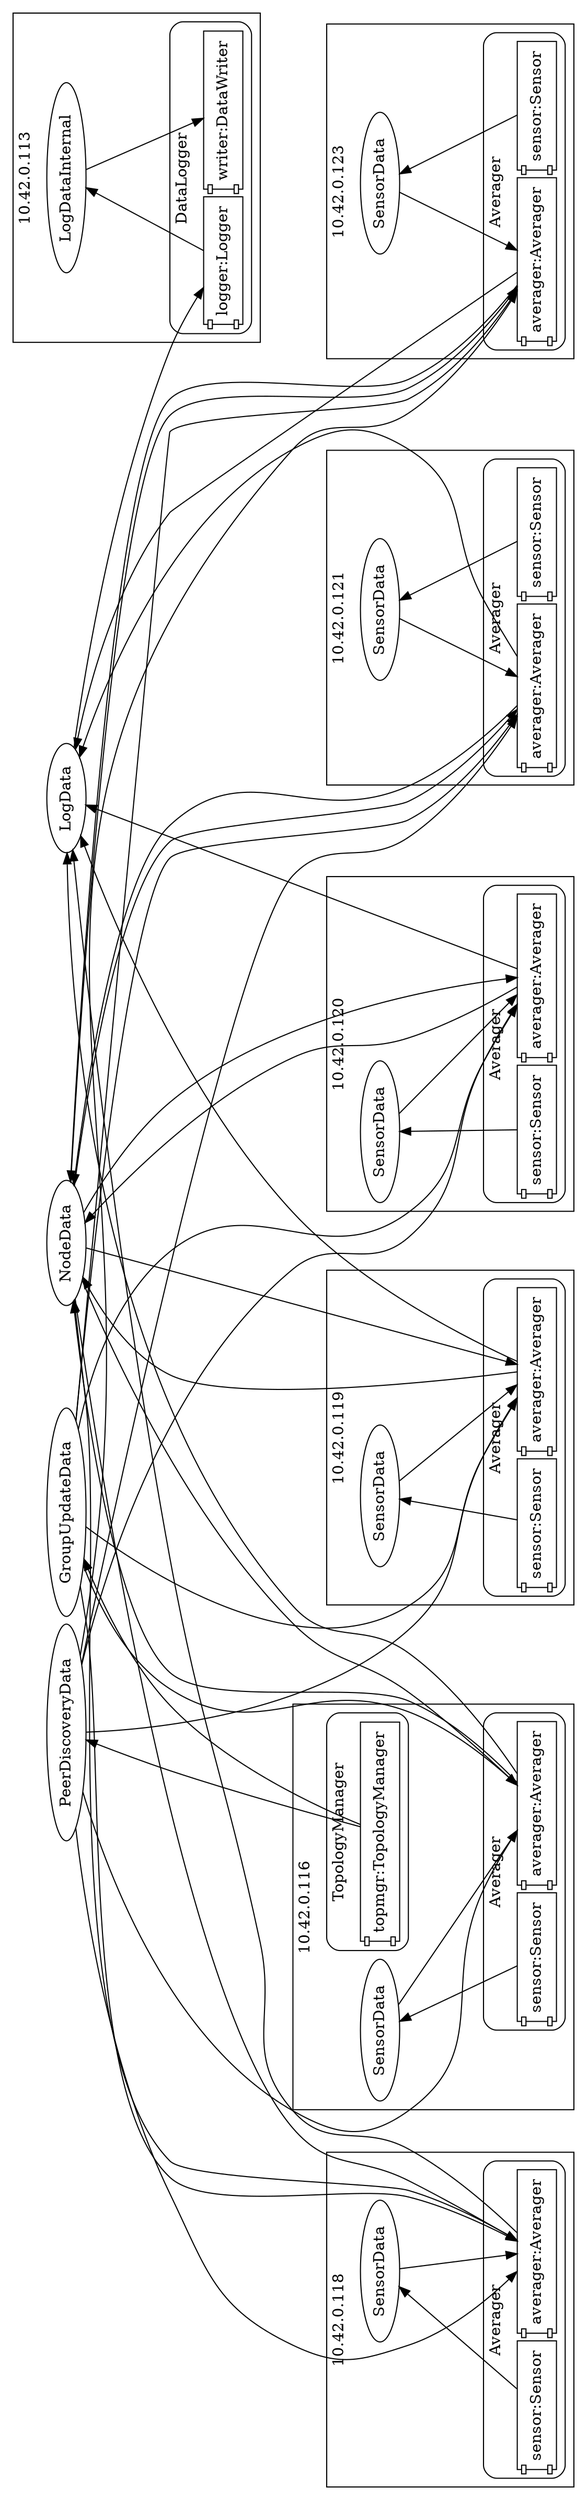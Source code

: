 digraph GroupTestApp {
rankdir=TB;
nodesep="0.1";
ranksep="1.5";
orientation=l;
subgraph msgs {
rank=min;
NodeData [shape=ellipse];
GroupUpdateData [shape=ellipse];
PeerDiscoveryData [shape=ellipse];
LogData [shape=ellipse];
}

sensor_Sensor_151 -> SensorData_152;
averager_Averager_153 -> NodeData;
averager_Averager_153 -> LogData;
SensorData_152 -> averager_Averager_153;
NodeData -> averager_Averager_153;
GroupUpdateData -> averager_Averager_153;
PeerDiscoveryData -> averager_Averager_153;
topmgr_TopologyManager_155 -> GroupUpdateData;
topmgr_TopologyManager_155 -> PeerDiscoveryData;
subgraph "cluster_10.42.0.116" {
label="10.42.0.116";
rankdir=BT;
rank=max;
subgraph Averager_msgs_150 {
rank=min;
SensorData_152 [label=SensorData, shape=ellipse];
}

subgraph cluster_Averager_149 {
label=Averager;
style=rounded;
sensor_Sensor_151 [label="sensor:Sensor", rank=max, shape=component];
averager_Averager_153 [label="averager:Averager", rank=max, shape=component];
}

subgraph cluster_TopologyManager_154 {
label=TopologyManager;
style=rounded;
topmgr_TopologyManager_155 [label="topmgr:TopologyManager", rank=max, shape=component];
}

}

sensor_Sensor_158 -> SensorData_159;
averager_Averager_160 -> NodeData;
averager_Averager_160 -> LogData;
SensorData_159 -> averager_Averager_160;
NodeData -> averager_Averager_160;
GroupUpdateData -> averager_Averager_160;
PeerDiscoveryData -> averager_Averager_160;
subgraph "cluster_10.42.0.118" {
label="10.42.0.118";
rankdir=BT;
rank=max;
subgraph Averager_msgs_157 {
rank=min;
SensorData_159 [label=SensorData, shape=ellipse];
}

subgraph cluster_Averager_156 {
label=Averager;
style=rounded;
sensor_Sensor_158 [label="sensor:Sensor", rank=max, shape=component];
averager_Averager_160 [label="averager:Averager", rank=max, shape=component];
}

}

sensor_Sensor_163 -> SensorData_164;
averager_Averager_165 -> NodeData;
averager_Averager_165 -> LogData;
SensorData_164 -> averager_Averager_165;
NodeData -> averager_Averager_165;
GroupUpdateData -> averager_Averager_165;
PeerDiscoveryData -> averager_Averager_165;
subgraph "cluster_10.42.0.119" {
label="10.42.0.119";
rankdir=BT;
rank=max;
subgraph Averager_msgs_162 {
rank=min;
SensorData_164 [label=SensorData, shape=ellipse];
}

subgraph cluster_Averager_161 {
label=Averager;
style=rounded;
sensor_Sensor_163 [label="sensor:Sensor", rank=max, shape=component];
averager_Averager_165 [label="averager:Averager", rank=max, shape=component];
}

}

sensor_Sensor_168 -> SensorData_169;
averager_Averager_170 -> NodeData;
averager_Averager_170 -> LogData;
SensorData_169 -> averager_Averager_170;
NodeData -> averager_Averager_170;
GroupUpdateData -> averager_Averager_170;
PeerDiscoveryData -> averager_Averager_170;
subgraph "cluster_10.42.0.120" {
label="10.42.0.120";
rankdir=BT;
rank=max;
subgraph Averager_msgs_167 {
rank=min;
SensorData_169 [label=SensorData, shape=ellipse];
}

subgraph cluster_Averager_166 {
label=Averager;
style=rounded;
sensor_Sensor_168 [label="sensor:Sensor", rank=max, shape=component];
averager_Averager_170 [label="averager:Averager", rank=max, shape=component];
}

}

sensor_Sensor_173 -> SensorData_174;
averager_Averager_175 -> NodeData;
averager_Averager_175 -> LogData;
SensorData_174 -> averager_Averager_175;
NodeData -> averager_Averager_175;
GroupUpdateData -> averager_Averager_175;
PeerDiscoveryData -> averager_Averager_175;
subgraph "cluster_10.42.0.121" {
label="10.42.0.121";
rankdir=BT;
rank=max;
subgraph Averager_msgs_172 {
rank=min;
SensorData_174 [label=SensorData, shape=ellipse];
}

subgraph cluster_Averager_171 {
label=Averager;
style=rounded;
sensor_Sensor_173 [label="sensor:Sensor", rank=max, shape=component];
averager_Averager_175 [label="averager:Averager", rank=max, shape=component];
}

}

sensor_Sensor_178 -> SensorData_179;
averager_Averager_180 -> NodeData;
averager_Averager_180 -> LogData;
SensorData_179 -> averager_Averager_180;
NodeData -> averager_Averager_180;
GroupUpdateData -> averager_Averager_180;
PeerDiscoveryData -> averager_Averager_180;
subgraph "cluster_10.42.0.123" {
label="10.42.0.123";
rankdir=BT;
rank=max;
subgraph Averager_msgs_177 {
rank=min;
SensorData_179 [label=SensorData, shape=ellipse];
}

subgraph cluster_Averager_176 {
label=Averager;
style=rounded;
sensor_Sensor_178 [label="sensor:Sensor", rank=max, shape=component];
averager_Averager_180 [label="averager:Averager", rank=max, shape=component];
}

}

logger_Logger_183 -> LogDataInternal_184;
LogData -> logger_Logger_183;
LogDataInternal_184 -> writer_DataWriter_185;
subgraph "cluster_10.42.0.113" {
label="10.42.0.113";
rankdir=BT;
rank=max;
subgraph DataLogger_msgs_182 {
rank=min;
LogDataInternal_184 [label=LogDataInternal, shape=ellipse];
}

subgraph cluster_DataLogger_181 {
label=DataLogger;
style=rounded;
logger_Logger_183 [label="logger:Logger", rank=max, shape=component];
writer_DataWriter_185 [label="writer:DataWriter", rank=max, shape=component];
}

}

}
